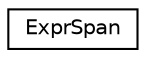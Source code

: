 digraph G
{
 // INTERACTIVE_SVG=YES
  edge [fontname="Helvetica",fontsize="10",labelfontname="Helvetica",labelfontsize="10"];
  node [fontname="Helvetica",fontsize="10",shape=record];
  rankdir="LR";
  Node1 [label="ExprSpan",height=0.2,width=0.4,color="black", fillcolor="white", style="filled",URL="$d6/d42/struct_expr_span.html"];
}
